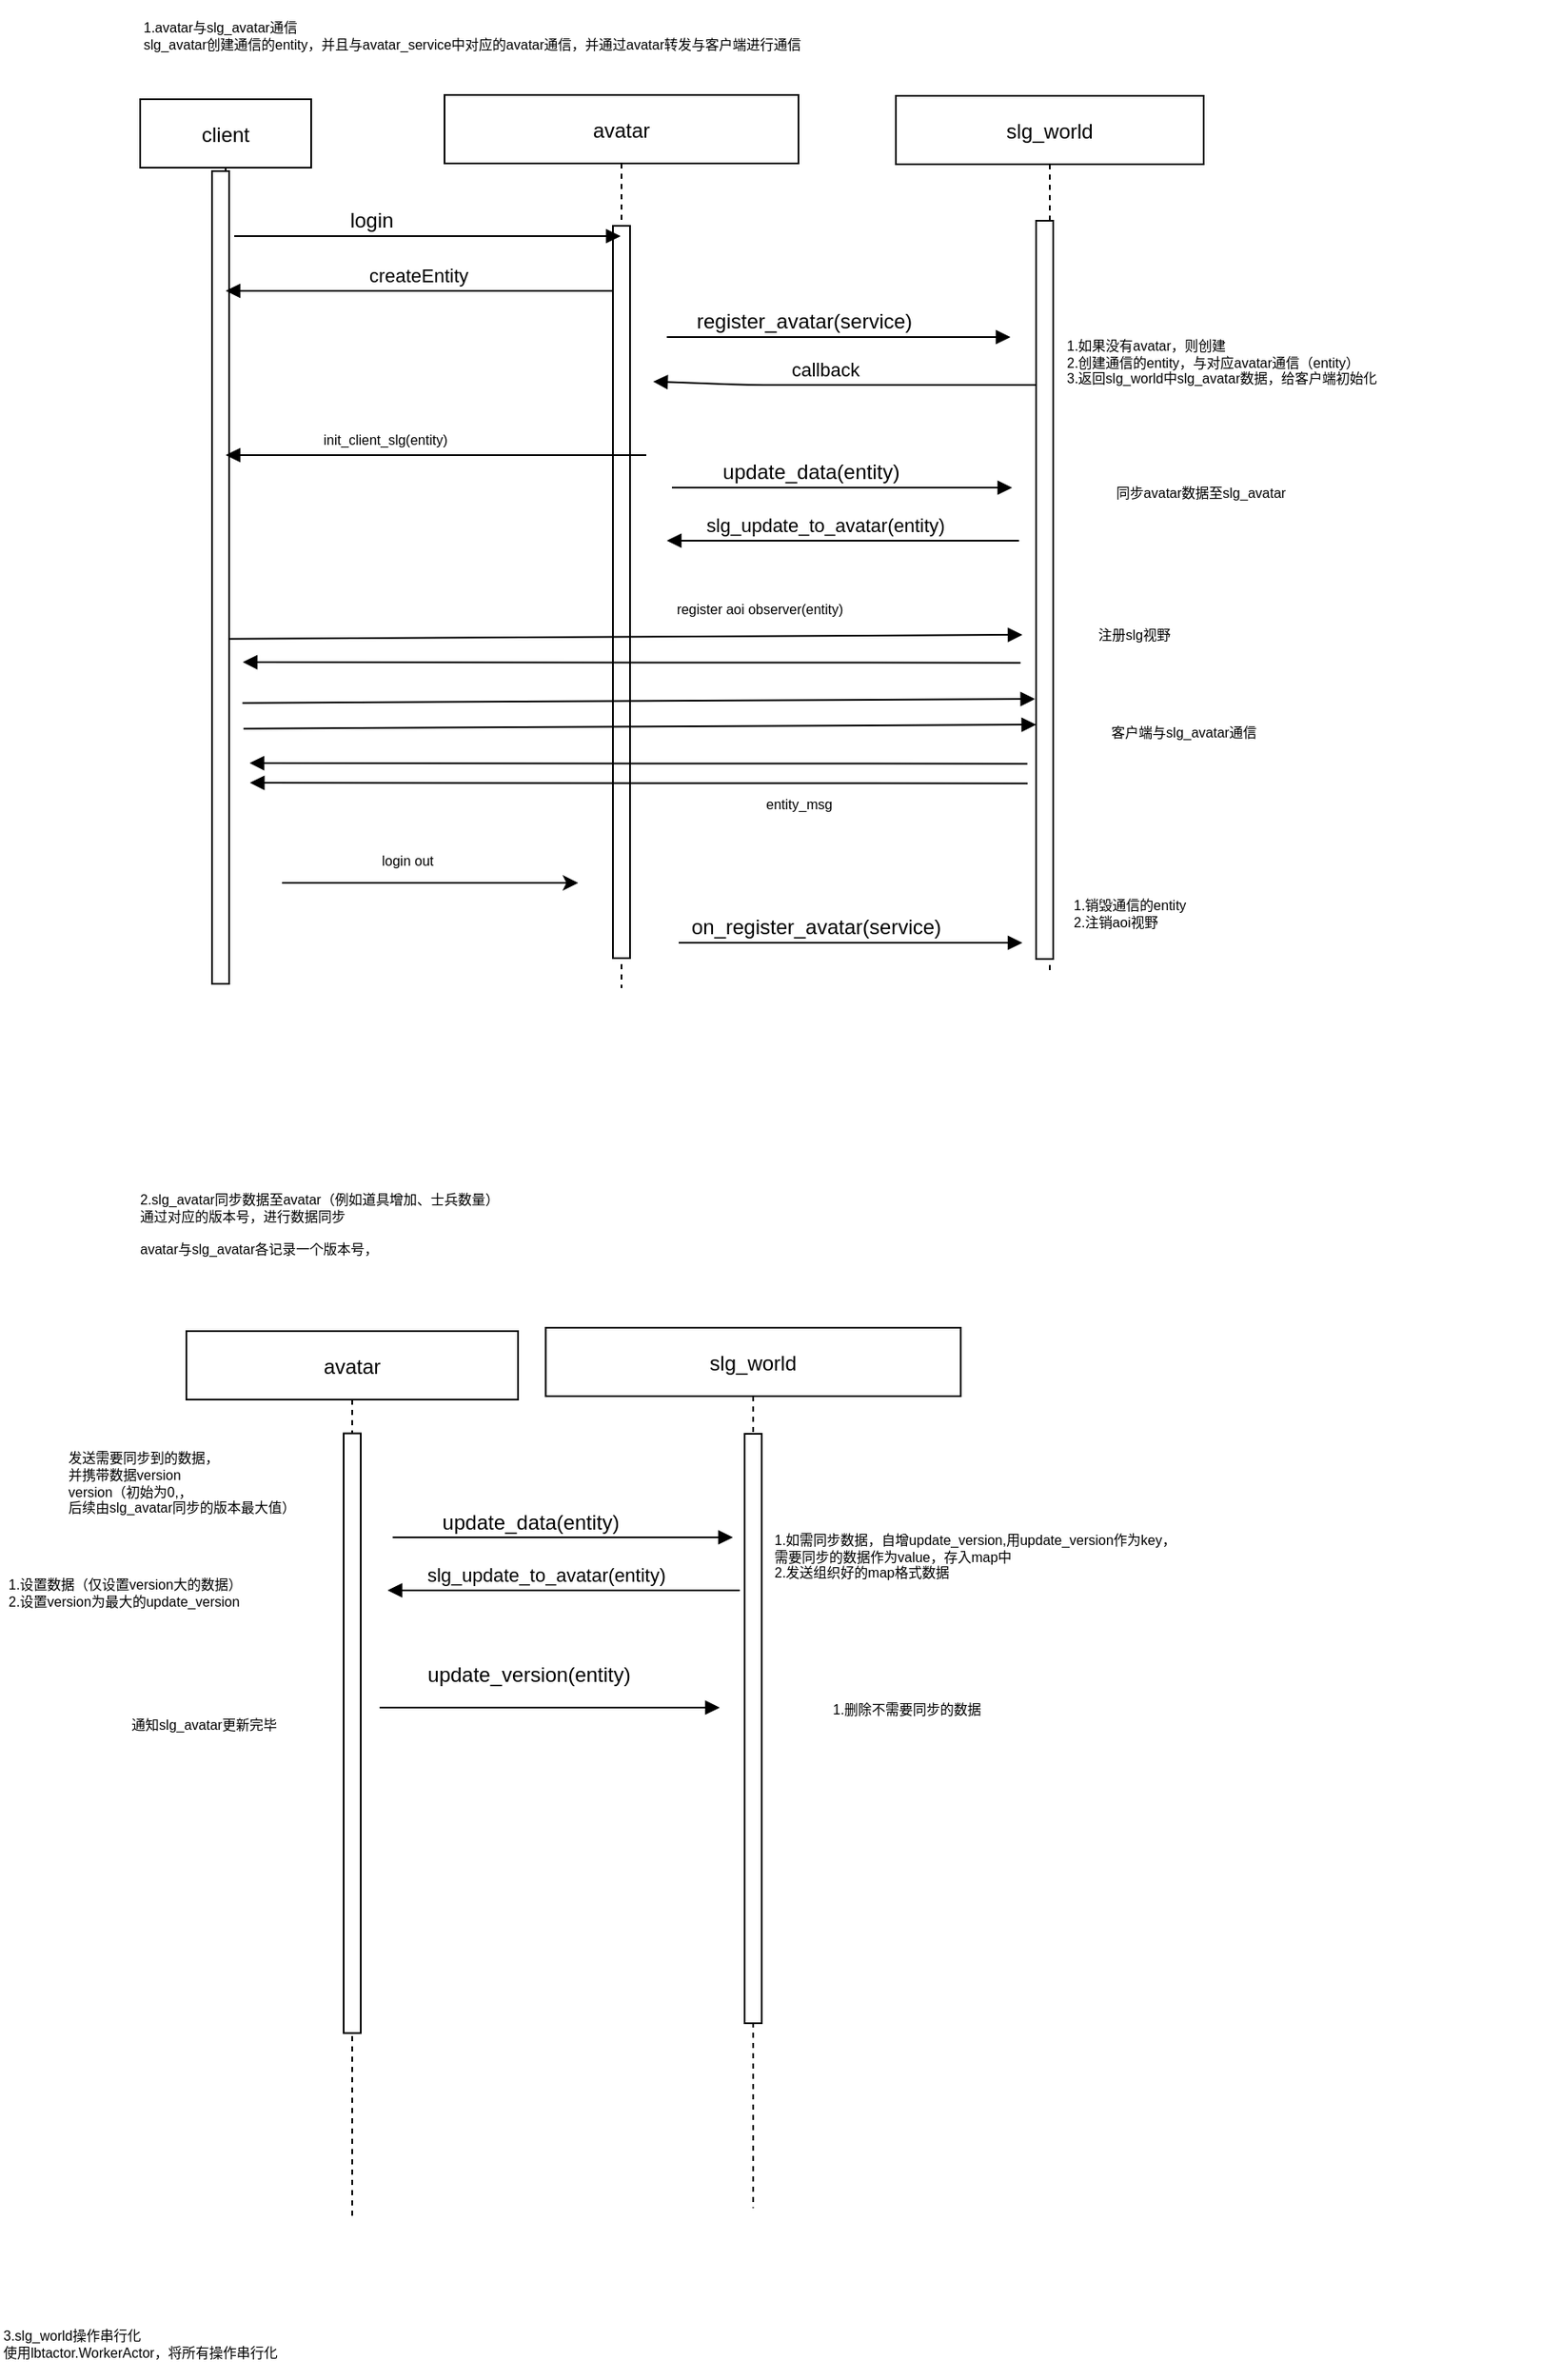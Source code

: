 <mxfile version="20.2.3" type="github">
  <diagram id="kgpKYQtTHZ0yAKxKKP6v" name="Page-1">
    <mxGraphModel dx="990" dy="543" grid="0" gridSize="10" guides="1" tooltips="1" connect="1" arrows="1" fold="1" page="0" pageScale="1" pageWidth="850" pageHeight="1100" math="0" shadow="0">
      <root>
        <mxCell id="0" />
        <mxCell id="1" parent="0" />
        <mxCell id="3nuBFxr9cyL0pnOWT2aG-1" value="client" style="shape=umlLifeline;perimeter=lifelinePerimeter;container=1;collapsible=0;recursiveResize=0;rounded=0;shadow=0;strokeWidth=1;" parent="1" vertex="1">
          <mxGeometry x="120" y="80" width="100" height="517" as="geometry" />
        </mxCell>
        <mxCell id="3nuBFxr9cyL0pnOWT2aG-4" value="" style="points=[];perimeter=orthogonalPerimeter;rounded=0;shadow=0;strokeWidth=1;" parent="3nuBFxr9cyL0pnOWT2aG-1" vertex="1">
          <mxGeometry x="42" y="42" width="10" height="475" as="geometry" />
        </mxCell>
        <mxCell id="3nuBFxr9cyL0pnOWT2aG-5" value="avatar" style="shape=umlLifeline;perimeter=lifelinePerimeter;container=1;collapsible=0;recursiveResize=0;rounded=0;shadow=0;strokeWidth=1;" parent="1" vertex="1">
          <mxGeometry x="298" y="77.5" width="207" height="522" as="geometry" />
        </mxCell>
        <mxCell id="3nuBFxr9cyL0pnOWT2aG-6" value="" style="points=[];perimeter=orthogonalPerimeter;rounded=0;shadow=0;strokeWidth=1;" parent="3nuBFxr9cyL0pnOWT2aG-5" vertex="1">
          <mxGeometry x="98.5" y="76.5" width="10" height="428" as="geometry" />
        </mxCell>
        <mxCell id="c57LuR6uQ035VPGmdFLY-44" value="" style="verticalAlign=bottom;endArrow=block;shadow=0;strokeWidth=1;exitX=0.524;exitY=0.61;exitDx=0;exitDy=0;exitPerimeter=0;" edge="1" parent="3nuBFxr9cyL0pnOWT2aG-5">
          <mxGeometry relative="1" as="geometry">
            <mxPoint x="-117.6" y="370.37" as="sourcePoint" />
            <mxPoint x="346" y="368" as="targetPoint" />
          </mxGeometry>
        </mxCell>
        <mxCell id="c57LuR6uQ035VPGmdFLY-47" value="" style="verticalAlign=bottom;endArrow=block;shadow=0;strokeWidth=1;exitX=0.524;exitY=0.61;exitDx=0;exitDy=0;exitPerimeter=0;" edge="1" parent="3nuBFxr9cyL0pnOWT2aG-5">
          <mxGeometry relative="1" as="geometry">
            <mxPoint x="-118.21" y="355.37" as="sourcePoint" />
            <mxPoint x="345.39" y="353" as="targetPoint" />
          </mxGeometry>
        </mxCell>
        <mxCell id="c57LuR6uQ035VPGmdFLY-48" value="" style="verticalAlign=bottom;endArrow=block;shadow=0;strokeWidth=1;exitX=0.524;exitY=0.61;exitDx=0;exitDy=0;exitPerimeter=0;" edge="1" parent="3nuBFxr9cyL0pnOWT2aG-5">
          <mxGeometry relative="1" as="geometry">
            <mxPoint x="341.04" y="402.37" as="sourcePoint" />
            <mxPoint x="-113.85" y="402" as="targetPoint" />
          </mxGeometry>
        </mxCell>
        <mxCell id="c57LuR6uQ035VPGmdFLY-26" value="entity_msg" style="text;html=1;align=center;verticalAlign=middle;resizable=0;points=[];autosize=1;strokeColor=none;fillColor=none;fontSize=8;" vertex="1" parent="3nuBFxr9cyL0pnOWT2aG-5">
          <mxGeometry x="169" y="401" width="76" height="26" as="geometry" />
        </mxCell>
        <mxCell id="c57LuR6uQ035VPGmdFLY-40" value="register aoi observer(entity)" style="text;html=1;align=center;verticalAlign=middle;resizable=0;points=[];autosize=1;strokeColor=none;fillColor=none;fontSize=8;" vertex="1" parent="3nuBFxr9cyL0pnOWT2aG-5">
          <mxGeometry x="102" y="287" width="164" height="26" as="geometry" />
        </mxCell>
        <mxCell id="3nuBFxr9cyL0pnOWT2aG-8" value="" style="verticalAlign=bottom;endArrow=block;shadow=0;strokeWidth=1;" parent="1" target="3nuBFxr9cyL0pnOWT2aG-5" edge="1">
          <mxGeometry relative="1" as="geometry">
            <mxPoint x="175" y="160.0" as="sourcePoint" />
          </mxGeometry>
        </mxCell>
        <mxCell id="3nuBFxr9cyL0pnOWT2aG-9" value="createEntity" style="verticalAlign=bottom;endArrow=block;shadow=0;strokeWidth=1;" parent="1" source="3nuBFxr9cyL0pnOWT2aG-6" target="3nuBFxr9cyL0pnOWT2aG-1" edge="1">
          <mxGeometry relative="1" as="geometry">
            <mxPoint x="240" y="200" as="sourcePoint" />
            <Array as="points">
              <mxPoint x="289" y="192" />
            </Array>
          </mxGeometry>
        </mxCell>
        <mxCell id="c57LuR6uQ035VPGmdFLY-1" value="slg_world" style="shape=umlLifeline;perimeter=lifelinePerimeter;container=1;collapsible=0;recursiveResize=0;rounded=0;shadow=0;strokeWidth=1;" vertex="1" parent="1">
          <mxGeometry x="562" y="78" width="180" height="511" as="geometry" />
        </mxCell>
        <mxCell id="c57LuR6uQ035VPGmdFLY-2" value="" style="points=[];perimeter=orthogonalPerimeter;rounded=0;shadow=0;strokeWidth=1;" vertex="1" parent="c57LuR6uQ035VPGmdFLY-1">
          <mxGeometry x="82" y="73" width="10" height="431.5" as="geometry" />
        </mxCell>
        <mxCell id="c57LuR6uQ035VPGmdFLY-8" value="" style="verticalAlign=bottom;endArrow=block;shadow=0;strokeWidth=1;" edge="1" parent="c57LuR6uQ035VPGmdFLY-1">
          <mxGeometry relative="1" as="geometry">
            <mxPoint x="-131" y="229.0" as="sourcePoint" />
            <mxPoint x="68" y="229" as="targetPoint" />
          </mxGeometry>
        </mxCell>
        <mxCell id="c57LuR6uQ035VPGmdFLY-9" value="update_data(entity)" style="text;html=1;align=center;verticalAlign=middle;resizable=0;points=[];autosize=1;strokeColor=none;fillColor=none;" vertex="1" parent="c57LuR6uQ035VPGmdFLY-1">
          <mxGeometry x="-111" y="207" width="121" height="26" as="geometry" />
        </mxCell>
        <mxCell id="c57LuR6uQ035VPGmdFLY-12" value="" style="verticalAlign=bottom;endArrow=block;shadow=0;strokeWidth=1;" edge="1" parent="c57LuR6uQ035VPGmdFLY-1" target="3nuBFxr9cyL0pnOWT2aG-1">
          <mxGeometry x="-0.093" y="-20" relative="1" as="geometry">
            <mxPoint x="-146" y="210" as="sourcePoint" />
            <mxPoint x="-318" y="210" as="targetPoint" />
            <Array as="points">
              <mxPoint x="-232.93" y="210" />
            </Array>
            <mxPoint as="offset" />
          </mxGeometry>
        </mxCell>
        <mxCell id="c57LuR6uQ035VPGmdFLY-14" value="slg_update_to_avatar(entity)" style="verticalAlign=bottom;endArrow=block;shadow=0;strokeWidth=1;labelBackgroundColor=none;" edge="1" parent="c57LuR6uQ035VPGmdFLY-1">
          <mxGeometry x="0.097" relative="1" as="geometry">
            <mxPoint x="72" y="260" as="sourcePoint" />
            <mxPoint x="-134" y="260" as="targetPoint" />
            <Array as="points">
              <mxPoint x="-14.93" y="260" />
            </Array>
            <mxPoint as="offset" />
          </mxGeometry>
        </mxCell>
        <mxCell id="c57LuR6uQ035VPGmdFLY-36" value="1.销毁通信的entity&lt;br&gt;&lt;div style=&quot;&quot;&gt;&lt;span style=&quot;background-color: initial;&quot;&gt;2.注销aoi视野&lt;/span&gt;&lt;/div&gt;" style="text;html=1;align=left;verticalAlign=middle;resizable=0;points=[];autosize=1;strokeColor=none;fillColor=none;fontSize=8;" vertex="1" parent="c57LuR6uQ035VPGmdFLY-1">
          <mxGeometry x="102" y="457" width="117" height="41" as="geometry" />
        </mxCell>
        <mxCell id="c57LuR6uQ035VPGmdFLY-52" value="" style="verticalAlign=bottom;endArrow=block;shadow=0;strokeWidth=1;exitX=0.524;exitY=0.61;exitDx=0;exitDy=0;exitPerimeter=0;" edge="1" parent="c57LuR6uQ035VPGmdFLY-1">
          <mxGeometry relative="1" as="geometry">
            <mxPoint x="72.89" y="331.37" as="sourcePoint" />
            <mxPoint x="-382.0" y="331" as="targetPoint" />
          </mxGeometry>
        </mxCell>
        <mxCell id="c57LuR6uQ035VPGmdFLY-51" value="注册slg视野" style="text;html=1;align=center;verticalAlign=middle;resizable=0;points=[];autosize=1;strokeColor=none;fillColor=none;fontSize=8;" vertex="1" parent="c57LuR6uQ035VPGmdFLY-1">
          <mxGeometry x="98" y="302" width="81" height="26" as="geometry" />
        </mxCell>
        <mxCell id="c57LuR6uQ035VPGmdFLY-3" value="login" style="text;html=1;align=center;verticalAlign=middle;resizable=0;points=[];autosize=1;strokeColor=none;fillColor=none;" vertex="1" parent="1">
          <mxGeometry x="233" y="138" width="43" height="26" as="geometry" />
        </mxCell>
        <mxCell id="c57LuR6uQ035VPGmdFLY-4" value="" style="verticalAlign=bottom;endArrow=block;shadow=0;strokeWidth=1;" edge="1" parent="1">
          <mxGeometry relative="1" as="geometry">
            <mxPoint x="428" y="219.0" as="sourcePoint" />
            <mxPoint x="629" y="219" as="targetPoint" />
          </mxGeometry>
        </mxCell>
        <mxCell id="c57LuR6uQ035VPGmdFLY-6" value="register_avatar(service)" style="text;html=1;align=center;verticalAlign=middle;resizable=0;points=[];autosize=1;strokeColor=none;fillColor=none;" vertex="1" parent="1">
          <mxGeometry x="436" y="197" width="144" height="26" as="geometry" />
        </mxCell>
        <mxCell id="c57LuR6uQ035VPGmdFLY-7" value="callback" style="verticalAlign=bottom;endArrow=block;shadow=0;strokeWidth=1;labelBackgroundColor=none;" edge="1" parent="1" source="c57LuR6uQ035VPGmdFLY-2">
          <mxGeometry x="0.097" relative="1" as="geometry">
            <mxPoint x="531.07" y="247" as="sourcePoint" />
            <mxPoint x="420" y="245" as="targetPoint" />
            <Array as="points">
              <mxPoint x="475.07" y="247" />
            </Array>
            <mxPoint as="offset" />
          </mxGeometry>
        </mxCell>
        <mxCell id="c57LuR6uQ035VPGmdFLY-11" value="&lt;font style=&quot;font-size: 8px;&quot;&gt;1.如果没有avatar，则创建 &lt;br&gt;&lt;div style=&quot;&quot;&gt;&lt;span style=&quot;background-color: initial;&quot;&gt;2.创建通信的entity，与对应avatar通信（entity）&lt;/span&gt;&lt;/div&gt;&lt;div style=&quot;&quot;&gt;&lt;span style=&quot;background-color: initial;&quot;&gt;3.返回slg_world中slg_avatar数据，给客户端初始化&lt;/span&gt;&lt;/div&gt;&lt;/font&gt;" style="text;html=1;align=left;verticalAlign=middle;resizable=0;points=[];autosize=1;strokeColor=none;fillColor=none;fontSize=7;" vertex="1" parent="1">
          <mxGeometry x="660" y="206" width="290" height="55" as="geometry" />
        </mxCell>
        <mxCell id="c57LuR6uQ035VPGmdFLY-13" value="init_client_slg(entity)" style="text;html=1;align=center;verticalAlign=middle;resizable=0;points=[];autosize=1;strokeColor=none;fillColor=none;fontSize=8;" vertex="1" parent="1">
          <mxGeometry x="199" y="266" width="127" height="26" as="geometry" />
        </mxCell>
        <mxCell id="c57LuR6uQ035VPGmdFLY-39" value="" style="verticalAlign=bottom;endArrow=block;shadow=0;strokeWidth=1;exitX=0.524;exitY=0.61;exitDx=0;exitDy=0;exitPerimeter=0;" edge="1" parent="1" source="3nuBFxr9cyL0pnOWT2aG-1">
          <mxGeometry relative="1" as="geometry">
            <mxPoint x="356" y="378.0" as="sourcePoint" />
            <mxPoint x="636" y="393" as="targetPoint" />
          </mxGeometry>
        </mxCell>
        <mxCell id="c57LuR6uQ035VPGmdFLY-34" value="" style="verticalAlign=bottom;endArrow=block;shadow=0;strokeWidth=1;" edge="1" parent="1">
          <mxGeometry relative="1" as="geometry">
            <mxPoint x="435" y="573.0" as="sourcePoint" />
            <mxPoint x="636" y="573" as="targetPoint" />
          </mxGeometry>
        </mxCell>
        <mxCell id="c57LuR6uQ035VPGmdFLY-35" value="on_register_avatar(service)" style="text;html=1;align=center;verticalAlign=middle;resizable=0;points=[];autosize=1;strokeColor=none;fillColor=none;" vertex="1" parent="1">
          <mxGeometry x="433" y="551" width="164" height="26" as="geometry" />
        </mxCell>
        <mxCell id="c57LuR6uQ035VPGmdFLY-31" value="" style="endArrow=classic;html=1;rounded=0;labelBackgroundColor=none;fontSize=8;" edge="1" parent="1">
          <mxGeometry width="50" height="50" relative="1" as="geometry">
            <mxPoint x="203.0" y="538" as="sourcePoint" />
            <mxPoint x="376.19" y="538" as="targetPoint" />
          </mxGeometry>
        </mxCell>
        <mxCell id="c57LuR6uQ035VPGmdFLY-32" value="login out" style="text;html=1;align=center;verticalAlign=middle;resizable=0;points=[];autosize=1;strokeColor=none;fillColor=none;fontSize=8;" vertex="1" parent="1">
          <mxGeometry x="244.19" y="512" width="63" height="26" as="geometry" />
        </mxCell>
        <mxCell id="c57LuR6uQ035VPGmdFLY-45" value="" style="verticalAlign=bottom;endArrow=block;shadow=0;strokeWidth=1;exitX=0.524;exitY=0.61;exitDx=0;exitDy=0;exitPerimeter=0;" edge="1" parent="1">
          <mxGeometry relative="1" as="geometry">
            <mxPoint x="638.89" y="468.37" as="sourcePoint" />
            <mxPoint x="184" y="468" as="targetPoint" />
          </mxGeometry>
        </mxCell>
        <mxCell id="c57LuR6uQ035VPGmdFLY-49" value="同步avatar数据至slg_avatar" style="text;html=1;align=center;verticalAlign=middle;resizable=0;points=[];autosize=1;strokeColor=none;fillColor=none;fontSize=8;" vertex="1" parent="1">
          <mxGeometry x="656" y="297" width="167" height="26" as="geometry" />
        </mxCell>
        <mxCell id="c57LuR6uQ035VPGmdFLY-50" value="客户端与slg_avatar通信" style="text;html=1;align=center;verticalAlign=middle;resizable=0;points=[];autosize=1;strokeColor=none;fillColor=none;fontSize=8;" vertex="1" parent="1">
          <mxGeometry x="657" y="437" width="145" height="26" as="geometry" />
        </mxCell>
        <mxCell id="c57LuR6uQ035VPGmdFLY-53" value="&lt;div style=&quot;&quot;&gt;&lt;span style=&quot;background-color: initial;&quot;&gt;1.avatar与slg_avatar通信&lt;/span&gt;&lt;/div&gt;&lt;div style=&quot;&quot;&gt;slg_avatar创建通信的entity，并且与avatar_service中对应的avatar通信，并通过avatar转发与客户端进行通信&lt;/div&gt;" style="text;html=1;align=left;verticalAlign=middle;resizable=0;points=[];autosize=1;strokeColor=none;fillColor=none;fontSize=8;" vertex="1" parent="1">
          <mxGeometry x="120" y="22" width="595" height="41" as="geometry" />
        </mxCell>
        <mxCell id="c57LuR6uQ035VPGmdFLY-54" value="&lt;div style=&quot;&quot;&gt;&lt;/div&gt;&lt;span style=&quot;&quot;&gt;2.slg_avatar同步数据至avatar&lt;/span&gt;&lt;span style=&quot;background-color: initial;&quot;&gt;（例如道具增加、士兵数量）&lt;/span&gt;&lt;span style=&quot;&quot;&gt;&lt;br&gt;&lt;/span&gt;&lt;div style=&quot;&quot;&gt;&lt;span style=&quot;background-color: initial;&quot;&gt;通过对应的版本号，进行数据同步&lt;/span&gt;&lt;/div&gt;&lt;div style=&quot;&quot;&gt;&lt;br&gt;&lt;/div&gt;&lt;div style=&quot;&quot;&gt;avatar与slg_avatar各记录一个版本号，&lt;/div&gt;" style="text;html=1;align=left;verticalAlign=middle;resizable=0;points=[];autosize=1;strokeColor=none;fillColor=none;fontSize=8;" vertex="1" parent="1">
          <mxGeometry x="118" y="703" width="333" height="70" as="geometry" />
        </mxCell>
        <mxCell id="c57LuR6uQ035VPGmdFLY-56" value="avatar" style="shape=umlLifeline;perimeter=lifelinePerimeter;container=1;collapsible=0;recursiveResize=0;rounded=0;shadow=0;strokeWidth=1;" vertex="1" parent="1">
          <mxGeometry x="147" y="800" width="194" height="518" as="geometry" />
        </mxCell>
        <mxCell id="c57LuR6uQ035VPGmdFLY-57" value="" style="points=[];perimeter=orthogonalPerimeter;rounded=0;shadow=0;strokeWidth=1;" vertex="1" parent="c57LuR6uQ035VPGmdFLY-56">
          <mxGeometry x="92" y="59.75" width="10" height="350.5" as="geometry" />
        </mxCell>
        <mxCell id="c57LuR6uQ035VPGmdFLY-65" value="" style="verticalAlign=bottom;endArrow=block;shadow=0;strokeWidth=1;" edge="1" parent="c57LuR6uQ035VPGmdFLY-56">
          <mxGeometry relative="1" as="geometry">
            <mxPoint x="120.69" y="120.5" as="sourcePoint" />
            <mxPoint x="319.69" y="120.5" as="targetPoint" />
          </mxGeometry>
        </mxCell>
        <mxCell id="c57LuR6uQ035VPGmdFLY-66" value="update_data(entity)" style="text;html=1;align=center;verticalAlign=middle;resizable=0;points=[];autosize=1;strokeColor=none;fillColor=none;" vertex="1" parent="c57LuR6uQ035VPGmdFLY-56">
          <mxGeometry x="140.69" y="98.5" width="121" height="26" as="geometry" />
        </mxCell>
        <mxCell id="c57LuR6uQ035VPGmdFLY-68" value="slg_update_to_avatar(entity)" style="verticalAlign=bottom;endArrow=block;shadow=0;strokeWidth=1;labelBackgroundColor=none;" edge="1" parent="c57LuR6uQ035VPGmdFLY-56">
          <mxGeometry x="0.097" relative="1" as="geometry">
            <mxPoint x="323.69" y="151.5" as="sourcePoint" />
            <mxPoint x="117.69" y="151.5" as="targetPoint" />
            <Array as="points">
              <mxPoint x="236.76" y="151.5" />
            </Array>
            <mxPoint as="offset" />
          </mxGeometry>
        </mxCell>
        <mxCell id="c57LuR6uQ035VPGmdFLY-82" value="1.设置数据（仅设置version大的数据）&lt;br&gt;2.设置version为最大的update_version" style="text;html=1;align=left;verticalAlign=middle;resizable=0;points=[];autosize=1;strokeColor=none;fillColor=none;fontSize=8;" vertex="1" parent="c57LuR6uQ035VPGmdFLY-56">
          <mxGeometry x="-106" y="132" width="223" height="41" as="geometry" />
        </mxCell>
        <mxCell id="c57LuR6uQ035VPGmdFLY-88" value="通知slg_avatar更新完毕" style="text;html=1;align=center;verticalAlign=middle;resizable=0;points=[];autosize=1;strokeColor=none;fillColor=none;fontSize=8;" vertex="1" parent="c57LuR6uQ035VPGmdFLY-56">
          <mxGeometry x="-63" y="217" width="145" height="26" as="geometry" />
        </mxCell>
        <mxCell id="c57LuR6uQ035VPGmdFLY-63" value="slg_world" style="shape=umlLifeline;perimeter=lifelinePerimeter;container=1;collapsible=0;recursiveResize=0;rounded=0;shadow=0;strokeWidth=1;" vertex="1" parent="1">
          <mxGeometry x="357.19" y="798" width="242.69" height="514.5" as="geometry" />
        </mxCell>
        <mxCell id="c57LuR6uQ035VPGmdFLY-64" value="" style="points=[];perimeter=orthogonalPerimeter;rounded=0;shadow=0;strokeWidth=1;" vertex="1" parent="c57LuR6uQ035VPGmdFLY-63">
          <mxGeometry x="116.34" y="62" width="10" height="344.5" as="geometry" />
        </mxCell>
        <mxCell id="c57LuR6uQ035VPGmdFLY-83" value="" style="verticalAlign=bottom;endArrow=block;shadow=0;strokeWidth=1;" edge="1" parent="c57LuR6uQ035VPGmdFLY-63">
          <mxGeometry relative="1" as="geometry">
            <mxPoint x="-97.19" y="222.0" as="sourcePoint" />
            <mxPoint x="101.81" y="222.0" as="targetPoint" />
          </mxGeometry>
        </mxCell>
        <mxCell id="c57LuR6uQ035VPGmdFLY-84" value="update_version(entity)" style="text;html=1;align=center;verticalAlign=middle;resizable=0;points=[];autosize=1;strokeColor=none;fillColor=none;" vertex="1" parent="c57LuR6uQ035VPGmdFLY-63">
          <mxGeometry x="-79.19" y="190" width="137" height="26" as="geometry" />
        </mxCell>
        <mxCell id="c57LuR6uQ035VPGmdFLY-78" value="发送需要同步到的数据，&lt;br&gt;并携带数据version&lt;br&gt;version（初始为0,，&lt;br&gt;后续由slg_avatar同步的版本最大值）" style="text;html=1;align=left;verticalAlign=middle;resizable=0;points=[];autosize=1;strokeColor=none;fillColor=none;fontSize=8;" vertex="1" parent="1">
          <mxGeometry x="76" y="854" width="217" height="70" as="geometry" />
        </mxCell>
        <mxCell id="c57LuR6uQ035VPGmdFLY-79" value="&lt;span style=&quot;background-color: initial;&quot;&gt;1.如需同步数据，自增update_version,用update_version作为key，&lt;br&gt;需要同步的数据作为value，存入map中&lt;br&gt;2.发送组织好的map格式数据&lt;br&gt;&lt;/span&gt;" style="text;html=1;align=left;verticalAlign=middle;resizable=0;points=[];autosize=1;strokeColor=none;fillColor=none;fontSize=8;" vertex="1" parent="1">
          <mxGeometry x="489" y="904" width="370" height="55" as="geometry" />
        </mxCell>
        <mxCell id="c57LuR6uQ035VPGmdFLY-87" value="&lt;div style=&quot;text-align: left;&quot;&gt;&lt;span style=&quot;background-color: initial;&quot;&gt;1.删除不需要同步的数据&lt;/span&gt;&lt;br&gt;&lt;/div&gt;" style="text;html=1;align=center;verticalAlign=middle;resizable=0;points=[];autosize=1;strokeColor=none;fillColor=none;fontSize=8;" vertex="1" parent="1">
          <mxGeometry x="494" y="1008" width="148" height="26" as="geometry" />
        </mxCell>
        <mxCell id="c57LuR6uQ035VPGmdFLY-89" value="3.slg_world操作串行化&lt;br&gt;使用lbtactor.WorkerActor，将所有操作串行化" style="text;html=1;align=left;verticalAlign=middle;resizable=0;points=[];autosize=1;strokeColor=none;fillColor=none;fontSize=8;" vertex="1" parent="1">
          <mxGeometry x="38" y="1371" width="258" height="41" as="geometry" />
        </mxCell>
      </root>
    </mxGraphModel>
  </diagram>
</mxfile>
